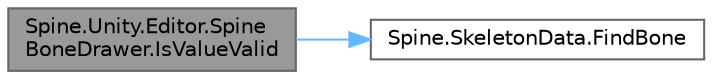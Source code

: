 digraph "Spine.Unity.Editor.SpineBoneDrawer.IsValueValid"
{
 // LATEX_PDF_SIZE
  bgcolor="transparent";
  edge [fontname=Helvetica,fontsize=10,labelfontname=Helvetica,labelfontsize=10];
  node [fontname=Helvetica,fontsize=10,shape=box,height=0.2,width=0.4];
  rankdir="LR";
  Node1 [id="Node000001",label="Spine.Unity.Editor.Spine\lBoneDrawer.IsValueValid",height=0.2,width=0.4,color="gray40", fillcolor="grey60", style="filled", fontcolor="black",tooltip=" "];
  Node1 -> Node2 [id="edge1_Node000001_Node000002",color="steelblue1",style="solid",tooltip=" "];
  Node2 [id="Node000002",label="Spine.SkeletonData.FindBone",height=0.2,width=0.4,color="grey40", fillcolor="white", style="filled",URL="$class_spine_1_1_skeleton_data.html#a9f714911b60383e28796f3797e65494b",tooltip="Finds a bone by comparing each bone's name. It is more efficient to cache the results of this method ..."];
}
